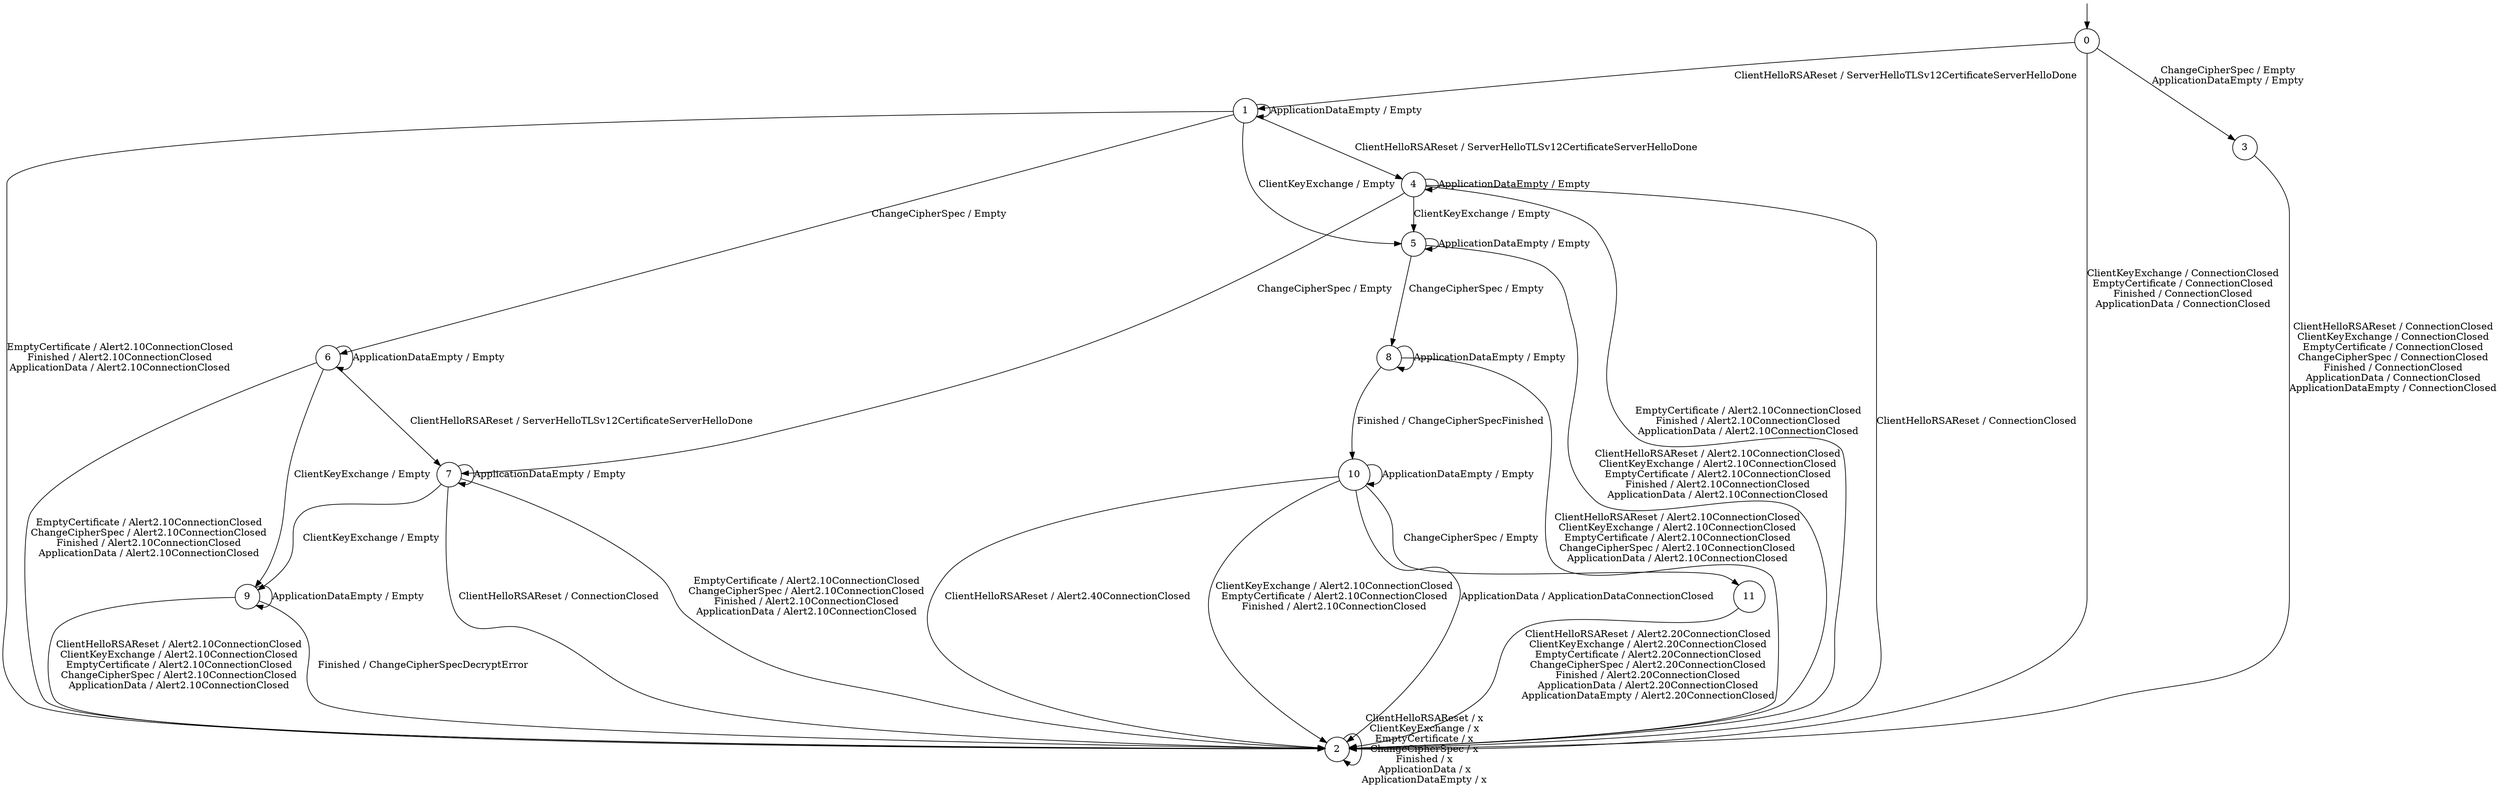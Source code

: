 digraph g {

	s0 [shape="circle" label="0"];
	s1 [shape="circle" label="1"];
	s2 [shape="circle" label="2"];
	s3 [shape="circle" label="3"];
	s4 [shape="circle" label="4"];
	s5 [shape="circle" label="5"];
	s6 [shape="circle" label="6"];
	s7 [shape="circle" label="7"];
	s8 [shape="circle" label="8"];
	s9 [shape="circle" label="9"];
	s10 [shape="circle" label="10"];
	s11 [shape="circle" label="11"];

__start0 [label="" shape="none" width="0" height="0"];
__start0 -> s0;

	s0 -> s1 [label="ClientHelloRSAReset / ServerHelloTLSv12CertificateServerHelloDone\n"];
	s0 -> s2 [label="ClientKeyExchange / ConnectionClosed\nEmptyCertificate / ConnectionClosed\nFinished / ConnectionClosed\nApplicationData / ConnectionClosed\n"];
	s0 -> s3 [label="ChangeCipherSpec / Empty\nApplicationDataEmpty / Empty\n"];
	s1 -> s4 [label="ClientHelloRSAReset / ServerHelloTLSv12CertificateServerHelloDone\n"];
	s1 -> s5 [label="ClientKeyExchange / Empty\n"];
	s1 -> s2 [label="EmptyCertificate / Alert2.10ConnectionClosed\nFinished / Alert2.10ConnectionClosed\nApplicationData / Alert2.10ConnectionClosed\n"];
	s1 -> s6 [label="ChangeCipherSpec / Empty\n"];
	s1 -> s1 [label="ApplicationDataEmpty / Empty\n"];
	s2 -> s2 [label="ClientHelloRSAReset / x\nClientKeyExchange / x\nEmptyCertificate / x\nChangeCipherSpec / x\nFinished / x\nApplicationData / x\nApplicationDataEmpty / x\n"];
	s3 -> s2 [label="ClientHelloRSAReset / ConnectionClosed\nClientKeyExchange / ConnectionClosed\nEmptyCertificate / ConnectionClosed\nChangeCipherSpec / ConnectionClosed\nFinished / ConnectionClosed\nApplicationData / ConnectionClosed\nApplicationDataEmpty / ConnectionClosed\n"];
	s4 -> s2 [label="ClientHelloRSAReset / ConnectionClosed\n"];
	s4 -> s5 [label="ClientKeyExchange / Empty\n"];
	s4 -> s2 [label="EmptyCertificate / Alert2.10ConnectionClosed\nFinished / Alert2.10ConnectionClosed\nApplicationData / Alert2.10ConnectionClosed\n"];
	s4 -> s7 [label="ChangeCipherSpec / Empty\n"];
	s4 -> s4 [label="ApplicationDataEmpty / Empty\n"];
	s5 -> s2 [label="ClientHelloRSAReset / Alert2.10ConnectionClosed\nClientKeyExchange / Alert2.10ConnectionClosed\nEmptyCertificate / Alert2.10ConnectionClosed\nFinished / Alert2.10ConnectionClosed\nApplicationData / Alert2.10ConnectionClosed\n"];
	s5 -> s8 [label="ChangeCipherSpec / Empty\n"];
	s5 -> s5 [label="ApplicationDataEmpty / Empty\n"];
	s6 -> s7 [label="ClientHelloRSAReset / ServerHelloTLSv12CertificateServerHelloDone\n"];
	s6 -> s9 [label="ClientKeyExchange / Empty\n"];
	s6 -> s2 [label="EmptyCertificate / Alert2.10ConnectionClosed\nChangeCipherSpec / Alert2.10ConnectionClosed\nFinished / Alert2.10ConnectionClosed\nApplicationData / Alert2.10ConnectionClosed\n"];
	s6 -> s6 [label="ApplicationDataEmpty / Empty\n"];
	s7 -> s2 [label="ClientHelloRSAReset / ConnectionClosed\n"];
	s7 -> s9 [label="ClientKeyExchange / Empty\n"];
	s7 -> s2 [label="EmptyCertificate / Alert2.10ConnectionClosed\nChangeCipherSpec / Alert2.10ConnectionClosed\nFinished / Alert2.10ConnectionClosed\nApplicationData / Alert2.10ConnectionClosed\n"];
	s7 -> s7 [label="ApplicationDataEmpty / Empty\n"];
	s8 -> s2 [label="ClientHelloRSAReset / Alert2.10ConnectionClosed\nClientKeyExchange / Alert2.10ConnectionClosed\nEmptyCertificate / Alert2.10ConnectionClosed\nChangeCipherSpec / Alert2.10ConnectionClosed\nApplicationData / Alert2.10ConnectionClosed\n"];
	s8 -> s10 [label="Finished / ChangeCipherSpecFinished\n"];
	s8 -> s8 [label="ApplicationDataEmpty / Empty\n"];
	s9 -> s2 [label="ClientHelloRSAReset / Alert2.10ConnectionClosed\nClientKeyExchange / Alert2.10ConnectionClosed\nEmptyCertificate / Alert2.10ConnectionClosed\nChangeCipherSpec / Alert2.10ConnectionClosed\nApplicationData / Alert2.10ConnectionClosed\n"];
	s9 -> s2 [label="Finished / ChangeCipherSpecDecryptError\n"];
	s9 -> s9 [label="ApplicationDataEmpty / Empty\n"];
	s10 -> s2 [label="ClientHelloRSAReset / Alert2.40ConnectionClosed\n"];
	s10 -> s2 [label="ClientKeyExchange / Alert2.10ConnectionClosed\nEmptyCertificate / Alert2.10ConnectionClosed\nFinished / Alert2.10ConnectionClosed\n"];
	s10 -> s11 [label="ChangeCipherSpec / Empty\n"];
	s10 -> s2 [label="ApplicationData / ApplicationDataConnectionClosed\n"];
	s10 -> s10 [label="ApplicationDataEmpty / Empty\n"];
	s11 -> s2 [label="ClientHelloRSAReset / Alert2.20ConnectionClosed\nClientKeyExchange / Alert2.20ConnectionClosed\nEmptyCertificate / Alert2.20ConnectionClosed\nChangeCipherSpec / Alert2.20ConnectionClosed\nFinished / Alert2.20ConnectionClosed\nApplicationData / Alert2.20ConnectionClosed\nApplicationDataEmpty / Alert2.20ConnectionClosed\n"];
}